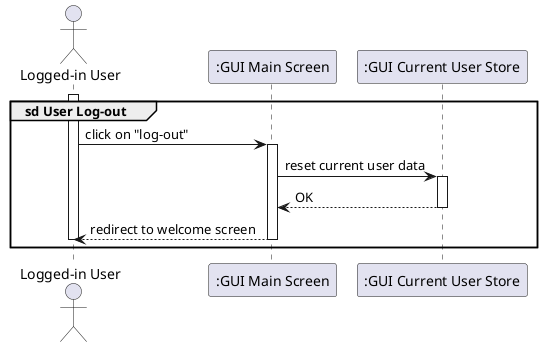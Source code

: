 @startuml
actor "Logged-in User" as user
participant ":GUI Main Screen" as gui
participant ":GUI Current User Store" as userStore


group sd User Log-out
    activate user
        user -> gui++ : click on "log-out"
            gui -> userStore++: reset current user data
            return OK
        return redirect to welcome screen
    deactivate user
end
@enduml
